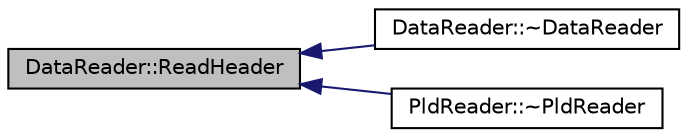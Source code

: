 digraph "DataReader::ReadHeader"
{
  edge [fontname="Helvetica",fontsize="10",labelfontname="Helvetica",labelfontsize="10"];
  node [fontname="Helvetica",fontsize="10",shape=record];
  rankdir="LR";
  Node1 [label="DataReader::ReadHeader",height=0.2,width=0.4,color="black", fillcolor="grey75", style="filled", fontcolor="black"];
  Node1 -> Node2 [dir="back",color="midnightblue",fontsize="10",style="solid",fontname="Helvetica"];
  Node2 [label="DataReader::~DataReader",height=0.2,width=0.4,color="black", fillcolor="white", style="filled",URL="$d3/d3a/class_data_reader.html#a1fd456f99a9b364953f7973842ea5d25",tooltip="Default Destructor. "];
  Node1 -> Node3 [dir="back",color="midnightblue",fontsize="10",style="solid",fontname="Helvetica"];
  Node3 [label="PldReader::~PldReader",height=0.2,width=0.4,color="black", fillcolor="white", style="filled",URL="$d3/d6e/class_pld_reader.html#af41a7080893a1427757bc71be8a3fa08",tooltip="Default Destructor. "];
}
